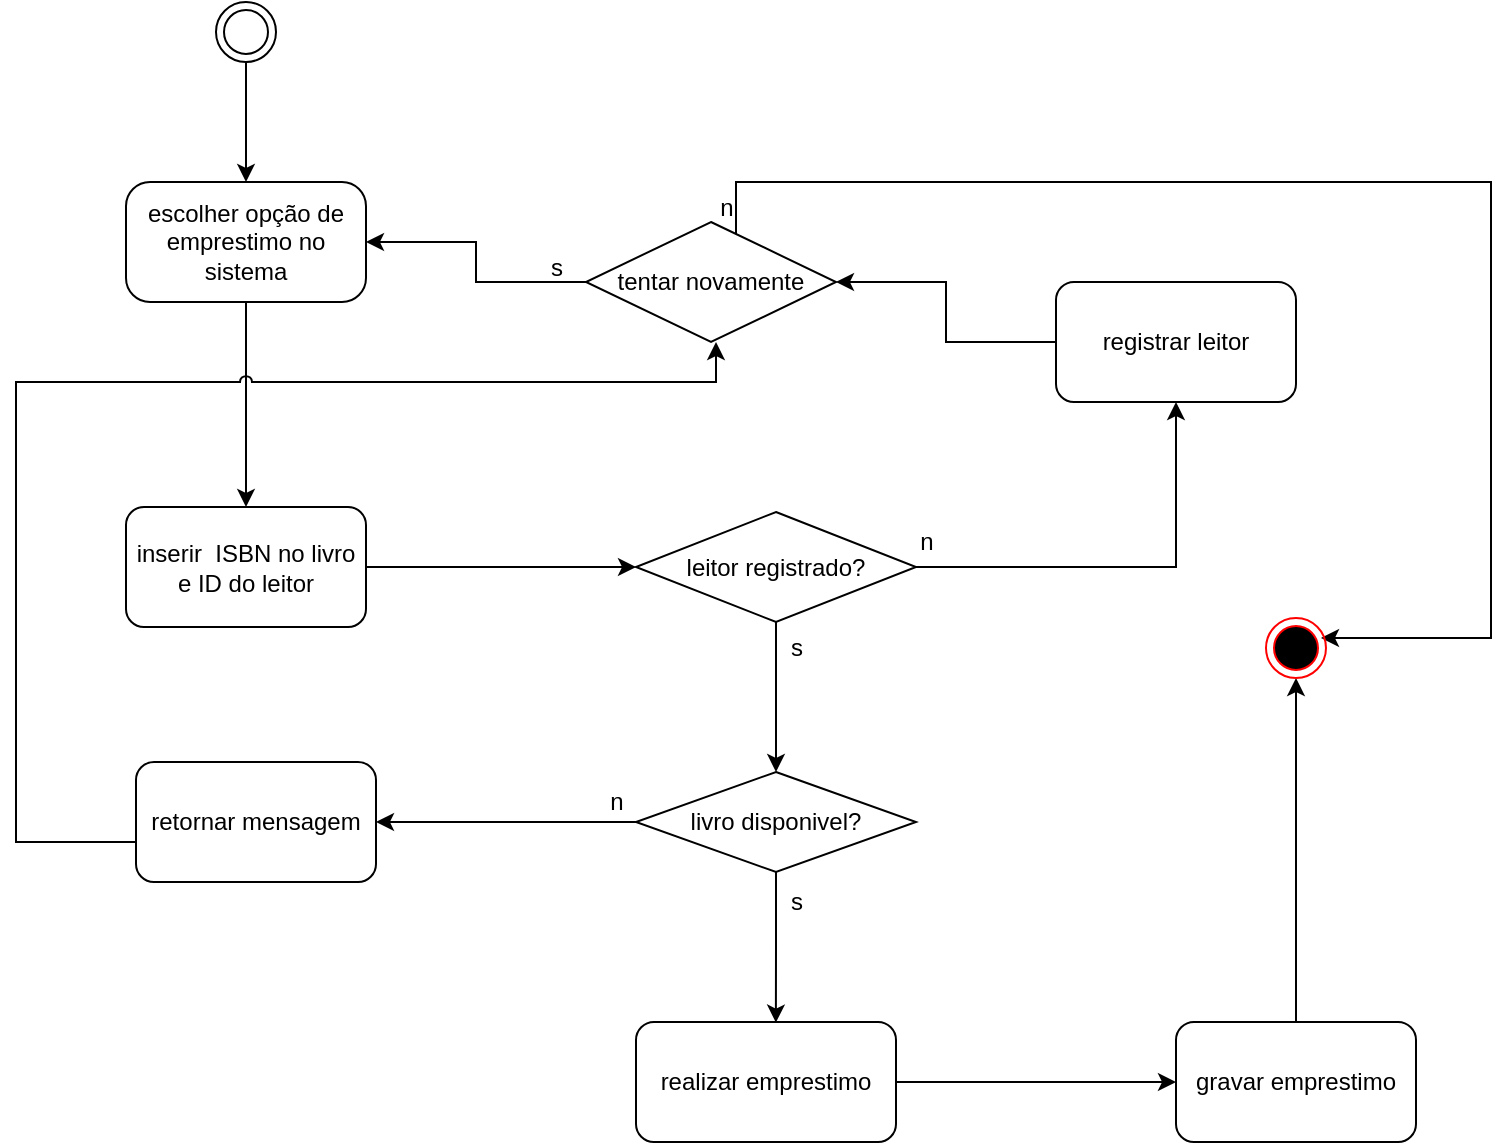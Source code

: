 <mxfile version="21.7.2" type="device">
  <diagram name="Página-1" id="ZKmiamIRYfWgfsldtudF">
    <mxGraphModel dx="1678" dy="892" grid="1" gridSize="10" guides="1" tooltips="1" connect="1" arrows="1" fold="1" page="1" pageScale="1" pageWidth="1920" pageHeight="1200" math="0" shadow="0">
      <root>
        <mxCell id="0" />
        <mxCell id="1" parent="0" />
        <mxCell id="aqb9V1pjNic0fwWnrqPl-4" style="edgeStyle=orthogonalEdgeStyle;rounded=0;orthogonalLoop=1;jettySize=auto;html=1;" edge="1" parent="1" source="aqb9V1pjNic0fwWnrqPl-1">
          <mxGeometry relative="1" as="geometry">
            <mxPoint x="145" y="160" as="targetPoint" />
          </mxGeometry>
        </mxCell>
        <mxCell id="aqb9V1pjNic0fwWnrqPl-1" value="" style="ellipse;html=1;shape=endState;" vertex="1" parent="1">
          <mxGeometry x="130" y="70" width="30" height="30" as="geometry" />
        </mxCell>
        <mxCell id="aqb9V1pjNic0fwWnrqPl-8" style="edgeStyle=orthogonalEdgeStyle;rounded=0;orthogonalLoop=1;jettySize=auto;html=1;jumpStyle=arc;" edge="1" parent="1" source="aqb9V1pjNic0fwWnrqPl-5" target="aqb9V1pjNic0fwWnrqPl-7">
          <mxGeometry relative="1" as="geometry" />
        </mxCell>
        <mxCell id="aqb9V1pjNic0fwWnrqPl-5" value="escolher opção de emprestimo no sistema" style="rounded=1;whiteSpace=wrap;html=1;arcSize=20;" vertex="1" parent="1">
          <mxGeometry x="85" y="160" width="120" height="60" as="geometry" />
        </mxCell>
        <mxCell id="aqb9V1pjNic0fwWnrqPl-12" style="edgeStyle=orthogonalEdgeStyle;rounded=0;orthogonalLoop=1;jettySize=auto;html=1;" edge="1" parent="1" source="aqb9V1pjNic0fwWnrqPl-7" target="aqb9V1pjNic0fwWnrqPl-11">
          <mxGeometry relative="1" as="geometry" />
        </mxCell>
        <mxCell id="aqb9V1pjNic0fwWnrqPl-7" value="inserir&amp;nbsp; ISBN no livro e ID do leitor" style="rounded=1;whiteSpace=wrap;html=1;" vertex="1" parent="1">
          <mxGeometry x="85" y="322.5" width="120" height="60" as="geometry" />
        </mxCell>
        <mxCell id="aqb9V1pjNic0fwWnrqPl-15" style="edgeStyle=orthogonalEdgeStyle;rounded=0;orthogonalLoop=1;jettySize=auto;html=1;entryX=0.5;entryY=1;entryDx=0;entryDy=0;" edge="1" parent="1" source="aqb9V1pjNic0fwWnrqPl-11" target="aqb9V1pjNic0fwWnrqPl-13">
          <mxGeometry relative="1" as="geometry">
            <mxPoint x="390" y="260" as="targetPoint" />
          </mxGeometry>
        </mxCell>
        <mxCell id="aqb9V1pjNic0fwWnrqPl-22" style="edgeStyle=orthogonalEdgeStyle;rounded=0;orthogonalLoop=1;jettySize=auto;html=1;entryX=0.5;entryY=0;entryDx=0;entryDy=0;" edge="1" parent="1" source="aqb9V1pjNic0fwWnrqPl-11" target="aqb9V1pjNic0fwWnrqPl-21">
          <mxGeometry relative="1" as="geometry" />
        </mxCell>
        <mxCell id="aqb9V1pjNic0fwWnrqPl-11" value="leitor registrado?" style="rhombus;whiteSpace=wrap;html=1;" vertex="1" parent="1">
          <mxGeometry x="340" y="325" width="140" height="55" as="geometry" />
        </mxCell>
        <mxCell id="aqb9V1pjNic0fwWnrqPl-18" style="edgeStyle=orthogonalEdgeStyle;rounded=0;orthogonalLoop=1;jettySize=auto;html=1;entryX=1;entryY=0.5;entryDx=0;entryDy=0;" edge="1" parent="1" source="aqb9V1pjNic0fwWnrqPl-13" target="aqb9V1pjNic0fwWnrqPl-16">
          <mxGeometry relative="1" as="geometry" />
        </mxCell>
        <mxCell id="aqb9V1pjNic0fwWnrqPl-13" value="registrar leitor" style="rounded=1;whiteSpace=wrap;html=1;" vertex="1" parent="1">
          <mxGeometry x="550" y="210" width="120" height="60" as="geometry" />
        </mxCell>
        <mxCell id="aqb9V1pjNic0fwWnrqPl-19" style="edgeStyle=orthogonalEdgeStyle;rounded=0;orthogonalLoop=1;jettySize=auto;html=1;" edge="1" parent="1" source="aqb9V1pjNic0fwWnrqPl-16" target="aqb9V1pjNic0fwWnrqPl-5">
          <mxGeometry relative="1" as="geometry" />
        </mxCell>
        <mxCell id="aqb9V1pjNic0fwWnrqPl-34" style="edgeStyle=orthogonalEdgeStyle;rounded=0;orthogonalLoop=1;jettySize=auto;html=1;entryX=0.5;entryY=0;entryDx=0;entryDy=0;" edge="1" parent="1">
          <mxGeometry relative="1" as="geometry">
            <mxPoint x="390" y="190.0" as="sourcePoint" />
            <mxPoint x="682.5" y="388" as="targetPoint" />
            <Array as="points">
              <mxPoint x="390.5" y="160" />
              <mxPoint x="767.5" y="160" />
            </Array>
          </mxGeometry>
        </mxCell>
        <mxCell id="aqb9V1pjNic0fwWnrqPl-16" value="tentar novamente" style="rhombus;whiteSpace=wrap;html=1;" vertex="1" parent="1">
          <mxGeometry x="315" y="180" width="125" height="60" as="geometry" />
        </mxCell>
        <mxCell id="aqb9V1pjNic0fwWnrqPl-29" style="edgeStyle=orthogonalEdgeStyle;rounded=0;orthogonalLoop=1;jettySize=auto;html=1;" edge="1" parent="1" source="aqb9V1pjNic0fwWnrqPl-20" target="aqb9V1pjNic0fwWnrqPl-28">
          <mxGeometry relative="1" as="geometry" />
        </mxCell>
        <mxCell id="aqb9V1pjNic0fwWnrqPl-20" value="realizar emprestimo" style="rounded=1;whiteSpace=wrap;html=1;" vertex="1" parent="1">
          <mxGeometry x="340" y="580" width="130" height="60" as="geometry" />
        </mxCell>
        <mxCell id="aqb9V1pjNic0fwWnrqPl-24" style="edgeStyle=orthogonalEdgeStyle;rounded=0;orthogonalLoop=1;jettySize=auto;html=1;entryX=0.538;entryY=0.005;entryDx=0;entryDy=0;entryPerimeter=0;" edge="1" parent="1" source="aqb9V1pjNic0fwWnrqPl-21" target="aqb9V1pjNic0fwWnrqPl-20">
          <mxGeometry relative="1" as="geometry" />
        </mxCell>
        <mxCell id="aqb9V1pjNic0fwWnrqPl-26" style="edgeStyle=orthogonalEdgeStyle;rounded=0;orthogonalLoop=1;jettySize=auto;html=1;entryX=1;entryY=0.5;entryDx=0;entryDy=0;" edge="1" parent="1" source="aqb9V1pjNic0fwWnrqPl-21" target="aqb9V1pjNic0fwWnrqPl-25">
          <mxGeometry relative="1" as="geometry" />
        </mxCell>
        <mxCell id="aqb9V1pjNic0fwWnrqPl-21" value="livro disponivel?" style="rhombus;whiteSpace=wrap;html=1;" vertex="1" parent="1">
          <mxGeometry x="340" y="455" width="140" height="50" as="geometry" />
        </mxCell>
        <mxCell id="aqb9V1pjNic0fwWnrqPl-27" style="edgeStyle=orthogonalEdgeStyle;rounded=0;orthogonalLoop=1;jettySize=auto;html=1;entryX=0.52;entryY=1;entryDx=0;entryDy=0;entryPerimeter=0;jumpStyle=arc;" edge="1" parent="1" target="aqb9V1pjNic0fwWnrqPl-16">
          <mxGeometry relative="1" as="geometry">
            <mxPoint x="90" y="490" as="sourcePoint" />
            <mxPoint x="380" y="250" as="targetPoint" />
            <Array as="points">
              <mxPoint x="30" y="490" />
              <mxPoint x="30" y="260" />
              <mxPoint x="380" y="260" />
            </Array>
          </mxGeometry>
        </mxCell>
        <mxCell id="aqb9V1pjNic0fwWnrqPl-25" value="retornar mensagem" style="rounded=1;whiteSpace=wrap;html=1;" vertex="1" parent="1">
          <mxGeometry x="90" y="450" width="120" height="60" as="geometry" />
        </mxCell>
        <mxCell id="aqb9V1pjNic0fwWnrqPl-31" style="edgeStyle=orthogonalEdgeStyle;rounded=0;orthogonalLoop=1;jettySize=auto;html=1;entryX=0.5;entryY=1;entryDx=0;entryDy=0;" edge="1" parent="1" source="aqb9V1pjNic0fwWnrqPl-28" target="aqb9V1pjNic0fwWnrqPl-30">
          <mxGeometry relative="1" as="geometry" />
        </mxCell>
        <mxCell id="aqb9V1pjNic0fwWnrqPl-28" value="gravar emprestimo" style="rounded=1;whiteSpace=wrap;html=1;" vertex="1" parent="1">
          <mxGeometry x="610" y="580" width="120" height="60" as="geometry" />
        </mxCell>
        <mxCell id="aqb9V1pjNic0fwWnrqPl-30" value="" style="ellipse;html=1;shape=endState;fillColor=#000000;strokeColor=#ff0000;" vertex="1" parent="1">
          <mxGeometry x="655" y="378" width="30" height="30" as="geometry" />
        </mxCell>
        <mxCell id="aqb9V1pjNic0fwWnrqPl-35" value="s" style="text;html=1;align=center;verticalAlign=middle;resizable=0;points=[];autosize=1;strokeColor=none;fillColor=none;" vertex="1" parent="1">
          <mxGeometry x="285" y="188" width="30" height="30" as="geometry" />
        </mxCell>
        <mxCell id="aqb9V1pjNic0fwWnrqPl-36" value="n" style="text;html=1;align=center;verticalAlign=middle;resizable=0;points=[];autosize=1;strokeColor=none;fillColor=none;" vertex="1" parent="1">
          <mxGeometry x="315" y="455" width="30" height="30" as="geometry" />
        </mxCell>
        <mxCell id="aqb9V1pjNic0fwWnrqPl-37" value="n" style="text;html=1;align=center;verticalAlign=middle;resizable=0;points=[];autosize=1;strokeColor=none;fillColor=none;" vertex="1" parent="1">
          <mxGeometry x="370" y="158" width="30" height="30" as="geometry" />
        </mxCell>
        <mxCell id="aqb9V1pjNic0fwWnrqPl-39" value="n" style="text;html=1;align=center;verticalAlign=middle;resizable=0;points=[];autosize=1;strokeColor=none;fillColor=none;" vertex="1" parent="1">
          <mxGeometry x="470" y="325" width="30" height="30" as="geometry" />
        </mxCell>
        <mxCell id="aqb9V1pjNic0fwWnrqPl-40" value="s" style="text;html=1;align=center;verticalAlign=middle;resizable=0;points=[];autosize=1;strokeColor=none;fillColor=none;" vertex="1" parent="1">
          <mxGeometry x="405" y="378" width="30" height="30" as="geometry" />
        </mxCell>
        <mxCell id="aqb9V1pjNic0fwWnrqPl-41" value="s" style="text;html=1;align=center;verticalAlign=middle;resizable=0;points=[];autosize=1;strokeColor=none;fillColor=none;" vertex="1" parent="1">
          <mxGeometry x="405" y="505" width="30" height="30" as="geometry" />
        </mxCell>
      </root>
    </mxGraphModel>
  </diagram>
</mxfile>
